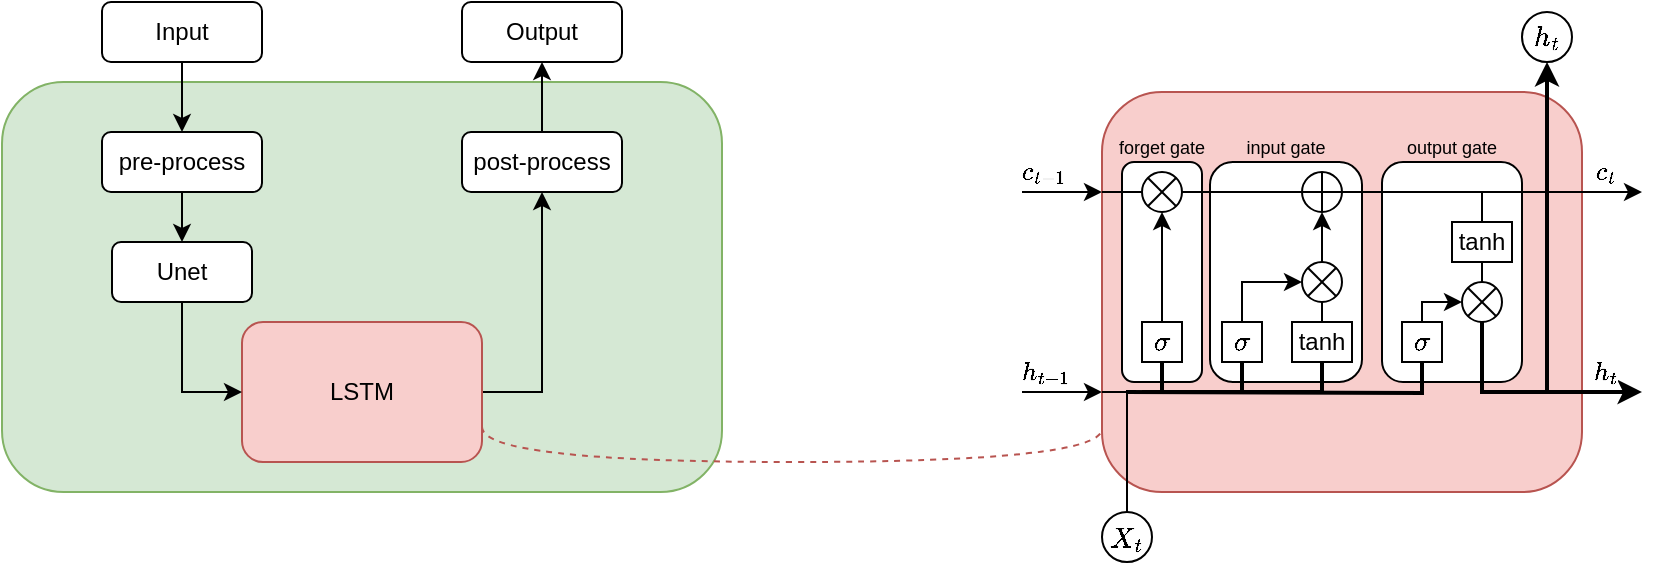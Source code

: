 <mxfile version="24.4.0" type="github">
  <diagram name="Page-1" id="j_n--VPLly-2CjY0Hsq4">
    <mxGraphModel dx="1270" dy="680" grid="1" gridSize="10" guides="1" tooltips="1" connect="1" arrows="1" fold="1" page="1" pageScale="1" pageWidth="850" pageHeight="1100" math="1" shadow="0">
      <root>
        <mxCell id="0" />
        <mxCell id="1" parent="0" />
        <mxCell id="EacODRxyXSvlcohySKCG-8" value="" style="rounded=1;whiteSpace=wrap;html=1;fillColor=#f8cecc;strokeColor=#b85450;" vertex="1" parent="1">
          <mxGeometry x="720" y="375" width="240" height="200" as="geometry" />
        </mxCell>
        <mxCell id="EacODRxyXSvlcohySKCG-61" value="" style="rounded=1;whiteSpace=wrap;html=1;" vertex="1" parent="1">
          <mxGeometry x="860" y="410" width="70" height="110" as="geometry" />
        </mxCell>
        <mxCell id="EacODRxyXSvlcohySKCG-60" value="" style="rounded=1;whiteSpace=wrap;html=1;" vertex="1" parent="1">
          <mxGeometry x="774" y="410" width="76" height="110" as="geometry" />
        </mxCell>
        <mxCell id="EacODRxyXSvlcohySKCG-58" value="" style="rounded=1;whiteSpace=wrap;html=1;" vertex="1" parent="1">
          <mxGeometry x="730" y="410" width="40" height="110" as="geometry" />
        </mxCell>
        <mxCell id="EacODRxyXSvlcohySKCG-1" value="" style="rounded=1;whiteSpace=wrap;html=1;fillColor=#d5e8d4;strokeColor=#82b366;" vertex="1" parent="1">
          <mxGeometry x="170" y="370" width="360" height="205" as="geometry" />
        </mxCell>
        <mxCell id="EacODRxyXSvlcohySKCG-53" style="edgeStyle=orthogonalEdgeStyle;rounded=0;orthogonalLoop=1;jettySize=auto;html=1;exitX=0.5;exitY=1;exitDx=0;exitDy=0;entryX=0.5;entryY=0;entryDx=0;entryDy=0;" edge="1" parent="1" source="EacODRxyXSvlcohySKCG-2" target="EacODRxyXSvlcohySKCG-5">
          <mxGeometry relative="1" as="geometry" />
        </mxCell>
        <mxCell id="EacODRxyXSvlcohySKCG-2" value="Input" style="rounded=1;whiteSpace=wrap;html=1;" vertex="1" parent="1">
          <mxGeometry x="220" y="330" width="80" height="30" as="geometry" />
        </mxCell>
        <mxCell id="EacODRxyXSvlcohySKCG-65" style="edgeStyle=orthogonalEdgeStyle;rounded=0;orthogonalLoop=1;jettySize=auto;html=1;exitX=1;exitY=0.5;exitDx=0;exitDy=0;entryX=0.5;entryY=1;entryDx=0;entryDy=0;" edge="1" parent="1" source="EacODRxyXSvlcohySKCG-3" target="EacODRxyXSvlcohySKCG-6">
          <mxGeometry relative="1" as="geometry" />
        </mxCell>
        <mxCell id="EacODRxyXSvlcohySKCG-3" value="LSTM" style="rounded=1;whiteSpace=wrap;html=1;fillColor=#f8cecc;strokeColor=#b85450;" vertex="1" parent="1">
          <mxGeometry x="290" y="490" width="120" height="70" as="geometry" />
        </mxCell>
        <mxCell id="EacODRxyXSvlcohySKCG-4" value="Output" style="rounded=1;whiteSpace=wrap;html=1;" vertex="1" parent="1">
          <mxGeometry x="400" y="330" width="80" height="30" as="geometry" />
        </mxCell>
        <mxCell id="EacODRxyXSvlcohySKCG-54" style="edgeStyle=orthogonalEdgeStyle;rounded=0;orthogonalLoop=1;jettySize=auto;html=1;exitX=0.5;exitY=1;exitDx=0;exitDy=0;entryX=0.5;entryY=0;entryDx=0;entryDy=0;" edge="1" parent="1" source="EacODRxyXSvlcohySKCG-5" target="EacODRxyXSvlcohySKCG-7">
          <mxGeometry relative="1" as="geometry" />
        </mxCell>
        <mxCell id="EacODRxyXSvlcohySKCG-5" value="pre-process" style="rounded=1;whiteSpace=wrap;html=1;" vertex="1" parent="1">
          <mxGeometry x="220" y="395" width="80" height="30" as="geometry" />
        </mxCell>
        <mxCell id="EacODRxyXSvlcohySKCG-66" style="edgeStyle=orthogonalEdgeStyle;rounded=0;orthogonalLoop=1;jettySize=auto;html=1;exitX=0.5;exitY=0;exitDx=0;exitDy=0;entryX=0.5;entryY=1;entryDx=0;entryDy=0;" edge="1" parent="1" source="EacODRxyXSvlcohySKCG-6" target="EacODRxyXSvlcohySKCG-4">
          <mxGeometry relative="1" as="geometry" />
        </mxCell>
        <mxCell id="EacODRxyXSvlcohySKCG-6" value="post-process" style="rounded=1;whiteSpace=wrap;html=1;" vertex="1" parent="1">
          <mxGeometry x="400" y="395" width="80" height="30" as="geometry" />
        </mxCell>
        <mxCell id="EacODRxyXSvlcohySKCG-55" style="edgeStyle=orthogonalEdgeStyle;rounded=0;orthogonalLoop=1;jettySize=auto;html=1;entryX=0;entryY=0.5;entryDx=0;entryDy=0;" edge="1" parent="1" source="EacODRxyXSvlcohySKCG-7" target="EacODRxyXSvlcohySKCG-3">
          <mxGeometry relative="1" as="geometry" />
        </mxCell>
        <mxCell id="EacODRxyXSvlcohySKCG-7" value="Unet" style="rounded=1;whiteSpace=wrap;html=1;" vertex="1" parent="1">
          <mxGeometry x="225" y="450" width="70" height="30" as="geometry" />
        </mxCell>
        <mxCell id="EacODRxyXSvlcohySKCG-9" value="" style="shape=sumEllipse;perimeter=ellipsePerimeter;whiteSpace=wrap;html=1;backgroundOutline=1;" vertex="1" parent="1">
          <mxGeometry x="740" y="415" width="20" height="20" as="geometry" />
        </mxCell>
        <mxCell id="EacODRxyXSvlcohySKCG-30" style="edgeStyle=orthogonalEdgeStyle;rounded=0;orthogonalLoop=1;jettySize=auto;html=1;exitX=1;exitY=0.5;exitDx=0;exitDy=0;" edge="1" parent="1" source="EacODRxyXSvlcohySKCG-10">
          <mxGeometry relative="1" as="geometry">
            <mxPoint x="990" y="425" as="targetPoint" />
          </mxGeometry>
        </mxCell>
        <mxCell id="EacODRxyXSvlcohySKCG-46" value="\(c_t\)" style="edgeLabel;html=1;align=center;verticalAlign=middle;resizable=0;points=[];" vertex="1" connectable="0" parent="EacODRxyXSvlcohySKCG-30">
          <mxGeometry x="0.938" y="2" relative="1" as="geometry">
            <mxPoint x="-14" y="-8" as="offset" />
          </mxGeometry>
        </mxCell>
        <mxCell id="EacODRxyXSvlcohySKCG-10" value="" style="shape=orEllipse;perimeter=ellipsePerimeter;whiteSpace=wrap;html=1;backgroundOutline=1;" vertex="1" parent="1">
          <mxGeometry x="820" y="415" width="20" height="20" as="geometry" />
        </mxCell>
        <mxCell id="EacODRxyXSvlcohySKCG-15" style="edgeStyle=orthogonalEdgeStyle;rounded=0;orthogonalLoop=1;jettySize=auto;html=1;exitX=0.5;exitY=0;exitDx=0;exitDy=0;entryX=0.5;entryY=1;entryDx=0;entryDy=0;" edge="1" parent="1" source="EacODRxyXSvlcohySKCG-14" target="EacODRxyXSvlcohySKCG-9">
          <mxGeometry relative="1" as="geometry" />
        </mxCell>
        <mxCell id="EacODRxyXSvlcohySKCG-14" value="\(\sigma\)" style="rounded=0;whiteSpace=wrap;html=1;" vertex="1" parent="1">
          <mxGeometry x="740" y="490" width="20" height="20" as="geometry" />
        </mxCell>
        <mxCell id="EacODRxyXSvlcohySKCG-24" style="edgeStyle=orthogonalEdgeStyle;rounded=0;orthogonalLoop=1;jettySize=auto;html=1;exitX=0.5;exitY=0;exitDx=0;exitDy=0;entryX=0;entryY=0.5;entryDx=0;entryDy=0;" edge="1" parent="1" source="EacODRxyXSvlcohySKCG-16" target="EacODRxyXSvlcohySKCG-18">
          <mxGeometry relative="1" as="geometry">
            <Array as="points">
              <mxPoint x="790" y="470" />
            </Array>
          </mxGeometry>
        </mxCell>
        <mxCell id="EacODRxyXSvlcohySKCG-16" value="\(\sigma\)" style="rounded=0;whiteSpace=wrap;html=1;" vertex="1" parent="1">
          <mxGeometry x="780" y="490" width="20" height="20" as="geometry" />
        </mxCell>
        <mxCell id="EacODRxyXSvlcohySKCG-17" value="tanh" style="rounded=0;whiteSpace=wrap;html=1;" vertex="1" parent="1">
          <mxGeometry x="815" y="490" width="30" height="20" as="geometry" />
        </mxCell>
        <mxCell id="EacODRxyXSvlcohySKCG-20" style="edgeStyle=orthogonalEdgeStyle;rounded=0;orthogonalLoop=1;jettySize=auto;html=1;exitX=0.5;exitY=0;exitDx=0;exitDy=0;entryX=0.5;entryY=1;entryDx=0;entryDy=0;" edge="1" parent="1" source="EacODRxyXSvlcohySKCG-18" target="EacODRxyXSvlcohySKCG-10">
          <mxGeometry relative="1" as="geometry" />
        </mxCell>
        <mxCell id="EacODRxyXSvlcohySKCG-18" value="" style="shape=sumEllipse;perimeter=ellipsePerimeter;whiteSpace=wrap;html=1;backgroundOutline=1;" vertex="1" parent="1">
          <mxGeometry x="820" y="460" width="20" height="20" as="geometry" />
        </mxCell>
        <mxCell id="EacODRxyXSvlcohySKCG-21" value="" style="endArrow=none;html=1;rounded=0;entryX=0;entryY=0.5;entryDx=0;entryDy=0;exitX=0;exitY=0.25;exitDx=0;exitDy=0;" edge="1" parent="1" source="EacODRxyXSvlcohySKCG-8" target="EacODRxyXSvlcohySKCG-9">
          <mxGeometry width="50" height="50" relative="1" as="geometry">
            <mxPoint x="730" y="425" as="sourcePoint" />
            <mxPoint x="760" y="395" as="targetPoint" />
          </mxGeometry>
        </mxCell>
        <mxCell id="EacODRxyXSvlcohySKCG-22" value="" style="endArrow=none;html=1;rounded=0;exitX=1;exitY=0.5;exitDx=0;exitDy=0;entryX=0;entryY=0.5;entryDx=0;entryDy=0;" edge="1" parent="1" source="EacODRxyXSvlcohySKCG-9" target="EacODRxyXSvlcohySKCG-10">
          <mxGeometry width="50" height="50" relative="1" as="geometry">
            <mxPoint x="720" y="495" as="sourcePoint" />
            <mxPoint x="750" y="495" as="targetPoint" />
          </mxGeometry>
        </mxCell>
        <mxCell id="EacODRxyXSvlcohySKCG-23" value="" style="endArrow=none;html=1;rounded=0;exitX=0.5;exitY=0;exitDx=0;exitDy=0;entryX=0.5;entryY=1;entryDx=0;entryDy=0;" edge="1" parent="1" source="EacODRxyXSvlcohySKCG-17" target="EacODRxyXSvlcohySKCG-18">
          <mxGeometry width="50" height="50" relative="1" as="geometry">
            <mxPoint x="880" y="429.66" as="sourcePoint" />
            <mxPoint x="1000" y="430" as="targetPoint" />
          </mxGeometry>
        </mxCell>
        <mxCell id="EacODRxyXSvlcohySKCG-27" style="edgeStyle=orthogonalEdgeStyle;rounded=0;orthogonalLoop=1;jettySize=auto;html=1;exitX=0.5;exitY=0;exitDx=0;exitDy=0;entryX=0;entryY=0.5;entryDx=0;entryDy=0;" edge="1" parent="1" source="EacODRxyXSvlcohySKCG-25" target="EacODRxyXSvlcohySKCG-26">
          <mxGeometry relative="1" as="geometry">
            <Array as="points">
              <mxPoint x="880" y="480" />
            </Array>
          </mxGeometry>
        </mxCell>
        <mxCell id="EacODRxyXSvlcohySKCG-25" value="\(\sigma\)" style="rounded=0;whiteSpace=wrap;html=1;" vertex="1" parent="1">
          <mxGeometry x="870" y="490" width="20" height="20" as="geometry" />
        </mxCell>
        <mxCell id="EacODRxyXSvlcohySKCG-32" style="edgeStyle=orthogonalEdgeStyle;rounded=0;orthogonalLoop=1;jettySize=auto;html=1;exitX=0.5;exitY=1;exitDx=0;exitDy=0;strokeWidth=2;" edge="1" parent="1" source="EacODRxyXSvlcohySKCG-26">
          <mxGeometry relative="1" as="geometry">
            <mxPoint x="910" y="480" as="sourcePoint" />
            <mxPoint x="990" y="525" as="targetPoint" />
            <Array as="points">
              <mxPoint x="910" y="525" />
            </Array>
          </mxGeometry>
        </mxCell>
        <mxCell id="EacODRxyXSvlcohySKCG-47" value="\(h_t\)" style="edgeLabel;html=1;align=center;verticalAlign=middle;resizable=0;points=[];" vertex="1" connectable="0" parent="EacODRxyXSvlcohySKCG-32">
          <mxGeometry x="0.926" y="1" relative="1" as="geometry">
            <mxPoint x="-15" y="-9" as="offset" />
          </mxGeometry>
        </mxCell>
        <mxCell id="EacODRxyXSvlcohySKCG-45" style="edgeStyle=orthogonalEdgeStyle;rounded=0;orthogonalLoop=1;jettySize=auto;html=1;entryX=0.5;entryY=1;entryDx=0;entryDy=0;fontSize=11;strokeWidth=2;" edge="1" parent="1" source="EacODRxyXSvlcohySKCG-26" target="EacODRxyXSvlcohySKCG-43">
          <mxGeometry relative="1" as="geometry">
            <Array as="points">
              <mxPoint x="910" y="525" />
              <mxPoint x="943" y="525" />
            </Array>
          </mxGeometry>
        </mxCell>
        <mxCell id="EacODRxyXSvlcohySKCG-26" value="" style="shape=sumEllipse;perimeter=ellipsePerimeter;whiteSpace=wrap;html=1;backgroundOutline=1;" vertex="1" parent="1">
          <mxGeometry x="900" y="470" width="20" height="20" as="geometry" />
        </mxCell>
        <mxCell id="EacODRxyXSvlcohySKCG-28" value="tanh" style="rounded=0;whiteSpace=wrap;html=1;" vertex="1" parent="1">
          <mxGeometry x="895" y="440" width="30" height="20" as="geometry" />
        </mxCell>
        <mxCell id="EacODRxyXSvlcohySKCG-29" value="" style="endArrow=none;html=1;rounded=0;exitX=0.5;exitY=0;exitDx=0;exitDy=0;entryX=0.5;entryY=1;entryDx=0;entryDy=0;" edge="1" parent="1" source="EacODRxyXSvlcohySKCG-26" target="EacODRxyXSvlcohySKCG-28">
          <mxGeometry width="50" height="50" relative="1" as="geometry">
            <mxPoint x="840" y="510" as="sourcePoint" />
            <mxPoint x="840" y="500" as="targetPoint" />
          </mxGeometry>
        </mxCell>
        <mxCell id="EacODRxyXSvlcohySKCG-31" value="" style="endArrow=none;html=1;rounded=0;exitX=1;exitY=0.5;exitDx=0;exitDy=0;entryX=0.5;entryY=0;entryDx=0;entryDy=0;edgeStyle=orthogonalEdgeStyle;" edge="1" parent="1" source="EacODRxyXSvlcohySKCG-10" target="EacODRxyXSvlcohySKCG-28">
          <mxGeometry width="50" height="50" relative="1" as="geometry">
            <mxPoint x="840" y="535" as="sourcePoint" />
            <mxPoint x="890" y="485" as="targetPoint" />
          </mxGeometry>
        </mxCell>
        <mxCell id="EacODRxyXSvlcohySKCG-34" value="" style="endArrow=none;html=1;rounded=0;entryX=0.5;entryY=1;entryDx=0;entryDy=0;edgeStyle=orthogonalEdgeStyle;strokeWidth=2;" edge="1" parent="1" target="EacODRxyXSvlcohySKCG-25">
          <mxGeometry width="50" height="50" relative="1" as="geometry">
            <mxPoint x="732" y="525" as="sourcePoint" />
            <mxPoint x="910" y="475" as="targetPoint" />
          </mxGeometry>
        </mxCell>
        <mxCell id="EacODRxyXSvlcohySKCG-35" value="" style="endArrow=none;html=1;rounded=0;entryX=0.5;entryY=1;entryDx=0;entryDy=0;edgeStyle=orthogonalEdgeStyle;strokeWidth=2;" edge="1" parent="1" target="EacODRxyXSvlcohySKCG-14">
          <mxGeometry width="50" height="50" relative="1" as="geometry">
            <mxPoint x="740" y="525" as="sourcePoint" />
            <mxPoint x="890" y="520" as="targetPoint" />
            <Array as="points">
              <mxPoint x="750" y="525" />
            </Array>
          </mxGeometry>
        </mxCell>
        <mxCell id="EacODRxyXSvlcohySKCG-36" value="" style="endArrow=none;html=1;rounded=0;entryX=0.5;entryY=1;entryDx=0;entryDy=0;edgeStyle=orthogonalEdgeStyle;strokeWidth=2;" edge="1" parent="1" target="EacODRxyXSvlcohySKCG-16">
          <mxGeometry width="50" height="50" relative="1" as="geometry">
            <mxPoint x="740" y="525" as="sourcePoint" />
            <mxPoint x="760" y="520" as="targetPoint" />
            <Array as="points">
              <mxPoint x="790" y="525" />
            </Array>
          </mxGeometry>
        </mxCell>
        <mxCell id="EacODRxyXSvlcohySKCG-37" value="" style="endArrow=none;html=1;rounded=0;entryX=0.5;entryY=1;entryDx=0;entryDy=0;edgeStyle=orthogonalEdgeStyle;strokeWidth=2;" edge="1" parent="1" target="EacODRxyXSvlcohySKCG-17">
          <mxGeometry width="50" height="50" relative="1" as="geometry">
            <mxPoint x="740" y="525" as="sourcePoint" />
            <mxPoint x="800" y="520" as="targetPoint" />
            <Array as="points">
              <mxPoint x="830" y="525" />
            </Array>
          </mxGeometry>
        </mxCell>
        <mxCell id="EacODRxyXSvlcohySKCG-40" value="\(X_t\)" style="ellipse;whiteSpace=wrap;html=1;aspect=fixed;" vertex="1" parent="1">
          <mxGeometry x="720" y="585" width="25" height="25" as="geometry" />
        </mxCell>
        <mxCell id="EacODRxyXSvlcohySKCG-42" value="" style="endArrow=none;html=1;rounded=0;exitX=0.5;exitY=0;exitDx=0;exitDy=0;edgeStyle=orthogonalEdgeStyle;" edge="1" parent="1" source="EacODRxyXSvlcohySKCG-40">
          <mxGeometry width="50" height="50" relative="1" as="geometry">
            <mxPoint x="860" y="535" as="sourcePoint" />
            <mxPoint x="720" y="525" as="targetPoint" />
            <Array as="points">
              <mxPoint x="733" y="525" />
            </Array>
          </mxGeometry>
        </mxCell>
        <mxCell id="EacODRxyXSvlcohySKCG-43" value="\(h_t\)" style="ellipse;whiteSpace=wrap;html=1;aspect=fixed;" vertex="1" parent="1">
          <mxGeometry x="930" y="335" width="25" height="25" as="geometry" />
        </mxCell>
        <mxCell id="EacODRxyXSvlcohySKCG-48" value="" style="edgeStyle=none;orthogonalLoop=1;jettySize=auto;html=1;rounded=0;entryX=0;entryY=0.25;entryDx=0;entryDy=0;" edge="1" parent="1" target="EacODRxyXSvlcohySKCG-8">
          <mxGeometry width="100" relative="1" as="geometry">
            <mxPoint x="680" y="425" as="sourcePoint" />
            <mxPoint x="700" y="424.76" as="targetPoint" />
            <Array as="points" />
          </mxGeometry>
        </mxCell>
        <mxCell id="EacODRxyXSvlcohySKCG-50" value="\(c_{t-1}\)" style="edgeLabel;html=1;align=center;verticalAlign=middle;resizable=0;points=[];" vertex="1" connectable="0" parent="EacODRxyXSvlcohySKCG-48">
          <mxGeometry x="-0.078" y="-1" relative="1" as="geometry">
            <mxPoint x="-9" y="-11" as="offset" />
          </mxGeometry>
        </mxCell>
        <mxCell id="EacODRxyXSvlcohySKCG-51" value="" style="endArrow=classic;html=1;rounded=0;entryX=0;entryY=0.75;entryDx=0;entryDy=0;" edge="1" parent="1" target="EacODRxyXSvlcohySKCG-8">
          <mxGeometry width="50" height="50" relative="1" as="geometry">
            <mxPoint x="680" y="525" as="sourcePoint" />
            <mxPoint x="690" y="475" as="targetPoint" />
          </mxGeometry>
        </mxCell>
        <mxCell id="EacODRxyXSvlcohySKCG-52" value="\(h_{t-1}\)" style="edgeLabel;html=1;align=center;verticalAlign=middle;resizable=0;points=[];" vertex="1" connectable="0" parent="EacODRxyXSvlcohySKCG-51">
          <mxGeometry x="0.224" y="-1" relative="1" as="geometry">
            <mxPoint x="-14" y="-11" as="offset" />
          </mxGeometry>
        </mxCell>
        <mxCell id="EacODRxyXSvlcohySKCG-62" value="forget gate" style="text;html=1;align=center;verticalAlign=middle;whiteSpace=wrap;rounded=0;fontSize=9;" vertex="1" parent="1">
          <mxGeometry x="725" y="395" width="50" height="15" as="geometry" />
        </mxCell>
        <mxCell id="EacODRxyXSvlcohySKCG-63" value="input gate" style="text;html=1;align=center;verticalAlign=middle;whiteSpace=wrap;rounded=0;fontSize=9;" vertex="1" parent="1">
          <mxGeometry x="787" y="395" width="50" height="15" as="geometry" />
        </mxCell>
        <mxCell id="EacODRxyXSvlcohySKCG-64" value="output gate" style="text;html=1;align=center;verticalAlign=middle;whiteSpace=wrap;rounded=0;fontSize=9;" vertex="1" parent="1">
          <mxGeometry x="870" y="395" width="50" height="15" as="geometry" />
        </mxCell>
        <mxCell id="EacODRxyXSvlcohySKCG-67" value="" style="endArrow=none;html=1;rounded=0;exitX=1;exitY=0.75;exitDx=0;exitDy=0;edgeStyle=orthogonalEdgeStyle;curved=1;entryX=0;entryY=0.842;entryDx=0;entryDy=0;entryPerimeter=0;dashed=1;fillColor=#f8cecc;strokeColor=#b85450;" edge="1" parent="1" source="EacODRxyXSvlcohySKCG-3" target="EacODRxyXSvlcohySKCG-8">
          <mxGeometry width="50" height="50" relative="1" as="geometry">
            <mxPoint x="600" y="340" as="sourcePoint" />
            <mxPoint x="718" y="543" as="targetPoint" />
            <Array as="points">
              <mxPoint x="410" y="560" />
              <mxPoint x="720" y="560" />
            </Array>
          </mxGeometry>
        </mxCell>
      </root>
    </mxGraphModel>
  </diagram>
</mxfile>
